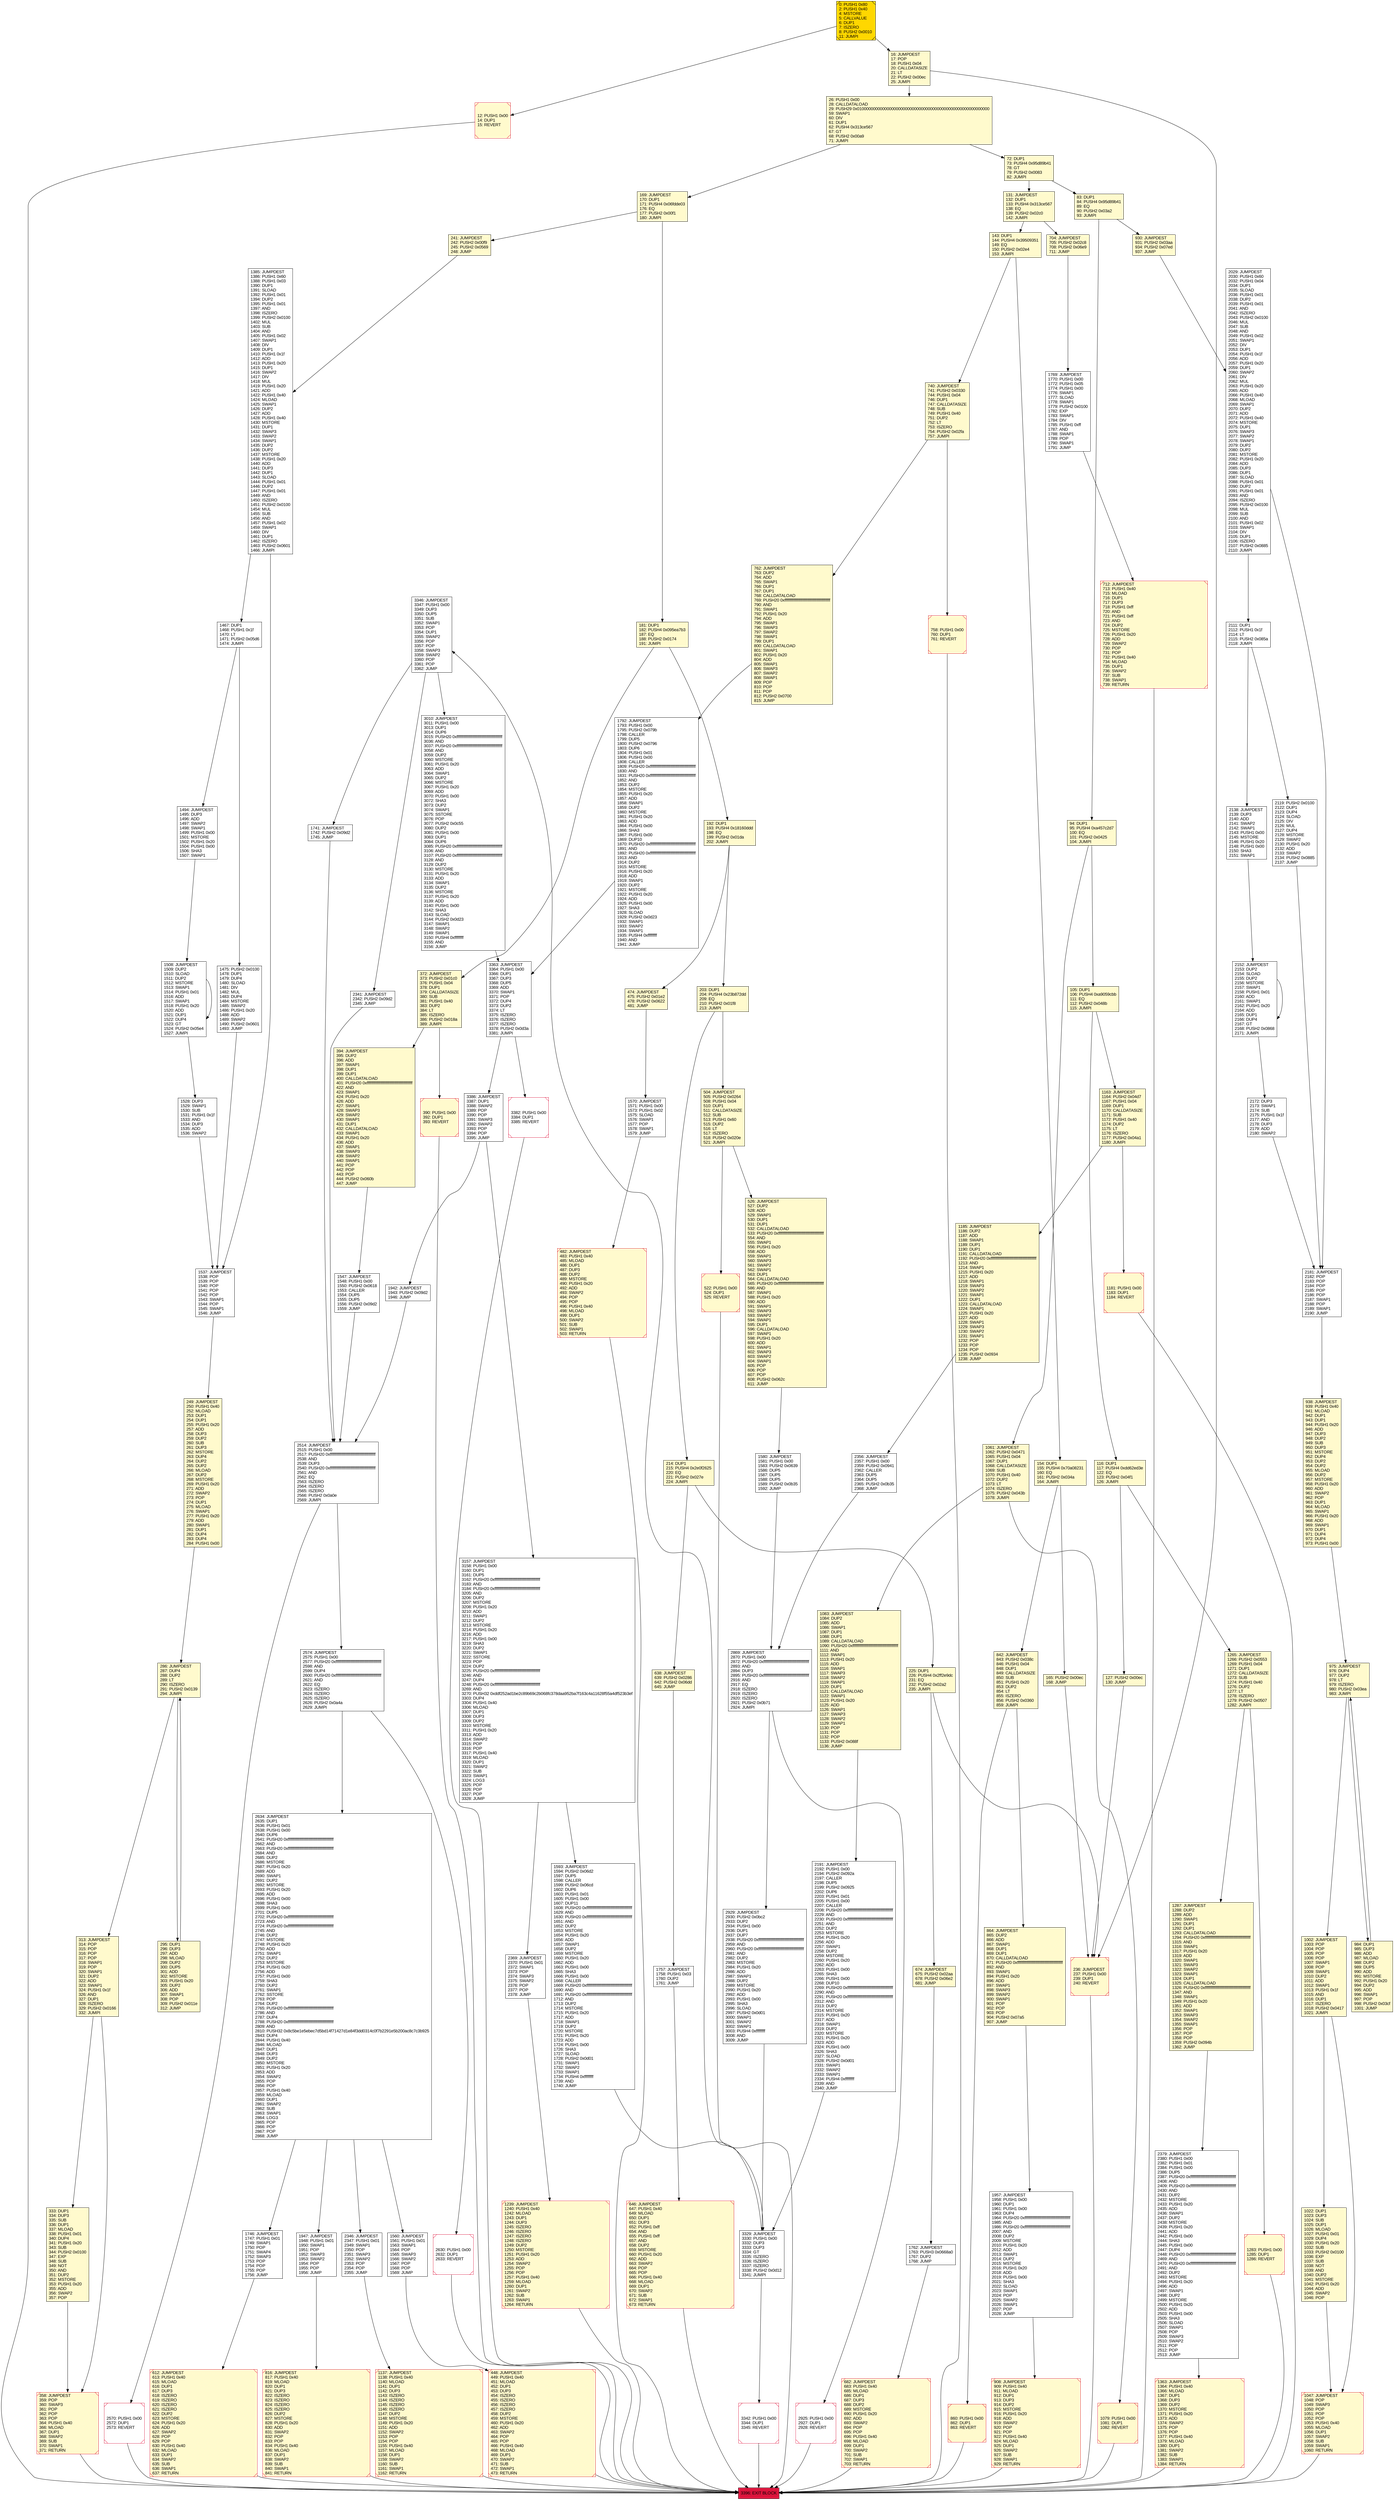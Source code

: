 digraph G {
bgcolor=transparent rankdir=UD;
node [shape=box style=filled color=black fillcolor=white fontname=arial fontcolor=black];
842 [label="842: JUMPDEST\l843: PUSH2 0x038c\l846: PUSH1 0x04\l848: DUP1\l849: CALLDATASIZE\l850: SUB\l851: PUSH1 0x20\l853: DUP2\l854: LT\l855: ISZERO\l856: PUSH2 0x0360\l859: JUMPI\l" fillcolor=lemonchiffon ];
1185 [label="1185: JUMPDEST\l1186: DUP2\l1187: ADD\l1188: SWAP1\l1189: DUP1\l1190: DUP1\l1191: CALLDATALOAD\l1192: PUSH20 0xffffffffffffffffffffffffffffffffffffffff\l1213: AND\l1214: SWAP1\l1215: PUSH1 0x20\l1217: ADD\l1218: SWAP1\l1219: SWAP3\l1220: SWAP2\l1221: SWAP1\l1222: DUP1\l1223: CALLDATALOAD\l1224: SWAP1\l1225: PUSH1 0x20\l1227: ADD\l1228: SWAP1\l1229: SWAP3\l1230: SWAP2\l1231: SWAP1\l1232: POP\l1233: POP\l1234: POP\l1235: PUSH2 0x0934\l1238: JUMP\l" fillcolor=lemonchiffon ];
474 [label="474: JUMPDEST\l475: PUSH2 0x01e2\l478: PUSH2 0x0622\l481: JUMP\l" fillcolor=lemonchiffon ];
526 [label="526: JUMPDEST\l527: DUP2\l528: ADD\l529: SWAP1\l530: DUP1\l531: DUP1\l532: CALLDATALOAD\l533: PUSH20 0xffffffffffffffffffffffffffffffffffffffff\l554: AND\l555: SWAP1\l556: PUSH1 0x20\l558: ADD\l559: SWAP1\l560: SWAP3\l561: SWAP2\l562: SWAP1\l563: DUP1\l564: CALLDATALOAD\l565: PUSH20 0xffffffffffffffffffffffffffffffffffffffff\l586: AND\l587: SWAP1\l588: PUSH1 0x20\l590: ADD\l591: SWAP1\l592: SWAP3\l593: SWAP2\l594: SWAP1\l595: DUP1\l596: CALLDATALOAD\l597: SWAP1\l598: PUSH1 0x20\l600: ADD\l601: SWAP1\l602: SWAP3\l603: SWAP2\l604: SWAP1\l605: POP\l606: POP\l607: POP\l608: PUSH2 0x062c\l611: JUMP\l" fillcolor=lemonchiffon ];
127 [label="127: PUSH2 0x00ec\l130: JUMP\l" fillcolor=lemonchiffon ];
975 [label="975: JUMPDEST\l976: DUP4\l977: DUP2\l978: LT\l979: ISZERO\l980: PUSH2 0x03ea\l983: JUMPI\l" fillcolor=lemonchiffon ];
816 [label="816: JUMPDEST\l817: PUSH1 0x40\l819: MLOAD\l820: DUP1\l821: DUP3\l822: ISZERO\l823: ISZERO\l824: ISZERO\l825: ISZERO\l826: DUP2\l827: MSTORE\l828: PUSH1 0x20\l830: ADD\l831: SWAP2\l832: POP\l833: POP\l834: PUSH1 0x40\l836: MLOAD\l837: DUP1\l838: SWAP2\l839: SUB\l840: SWAP1\l841: RETURN\l" fillcolor=lemonchiffon shape=Msquare color=crimson ];
295 [label="295: DUP1\l296: DUP3\l297: ADD\l298: MLOAD\l299: DUP2\l300: DUP5\l301: ADD\l302: MSTORE\l303: PUSH1 0x20\l305: DUP2\l306: ADD\l307: SWAP1\l308: POP\l309: PUSH2 0x011e\l312: JUMP\l" fillcolor=lemonchiffon ];
0 [label="0: PUSH1 0x80\l2: PUSH1 0x40\l4: MSTORE\l5: CALLVALUE\l6: DUP1\l7: ISZERO\l8: PUSH2 0x0010\l11: JUMPI\l" fillcolor=lemonchiffon shape=Msquare fillcolor=gold ];
682 [label="682: JUMPDEST\l683: PUSH1 0x40\l685: MLOAD\l686: DUP1\l687: DUP3\l688: DUP2\l689: MSTORE\l690: PUSH1 0x20\l692: ADD\l693: SWAP2\l694: POP\l695: POP\l696: PUSH1 0x40\l698: MLOAD\l699: DUP1\l700: SWAP2\l701: SUB\l702: SWAP1\l703: RETURN\l" fillcolor=lemonchiffon shape=Msquare color=crimson ];
1769 [label="1769: JUMPDEST\l1770: PUSH1 0x00\l1772: PUSH1 0x05\l1774: PUSH1 0x00\l1776: SWAP1\l1777: SLOAD\l1778: SWAP1\l1779: PUSH2 0x0100\l1782: EXP\l1783: SWAP1\l1784: DIV\l1785: PUSH1 0xff\l1787: AND\l1788: SWAP1\l1789: POP\l1790: SWAP1\l1791: JUMP\l" ];
938 [label="938: JUMPDEST\l939: PUSH1 0x40\l941: MLOAD\l942: DUP1\l943: DUP1\l944: PUSH1 0x20\l946: ADD\l947: DUP3\l948: DUP2\l949: SUB\l950: DUP3\l951: MSTORE\l952: DUP4\l953: DUP2\l954: DUP2\l955: MLOAD\l956: DUP2\l957: MSTORE\l958: PUSH1 0x20\l960: ADD\l961: SWAP2\l962: POP\l963: DUP1\l964: MLOAD\l965: SWAP1\l966: PUSH1 0x20\l968: ADD\l969: SWAP1\l970: DUP1\l971: DUP4\l972: DUP4\l973: PUSH1 0x00\l" fillcolor=lemonchiffon ];
1467 [label="1467: DUP1\l1468: PUSH1 0x1f\l1470: LT\l1471: PUSH2 0x05d6\l1474: JUMPI\l" ];
390 [label="390: PUSH1 0x00\l392: DUP1\l393: REVERT\l" fillcolor=lemonchiffon shape=Msquare color=crimson ];
1580 [label="1580: JUMPDEST\l1581: PUSH1 0x00\l1583: PUSH2 0x0639\l1586: DUP5\l1587: DUP5\l1588: DUP5\l1589: PUSH2 0x0b35\l1592: JUMP\l" ];
181 [label="181: DUP1\l182: PUSH4 0x095ea7b3\l187: EQ\l188: PUSH2 0x0174\l191: JUMPI\l" fillcolor=lemonchiffon ];
1508 [label="1508: JUMPDEST\l1509: DUP2\l1510: SLOAD\l1511: DUP2\l1512: MSTORE\l1513: SWAP1\l1514: PUSH1 0x01\l1516: ADD\l1517: SWAP1\l1518: PUSH1 0x20\l1520: ADD\l1521: DUP1\l1522: DUP4\l1523: GT\l1524: PUSH2 0x05e4\l1527: JUMPI\l" ];
1947 [label="1947: JUMPDEST\l1948: PUSH1 0x01\l1950: SWAP1\l1951: POP\l1952: SWAP3\l1953: SWAP2\l1954: POP\l1955: POP\l1956: JUMP\l" ];
1957 [label="1957: JUMPDEST\l1958: PUSH1 0x00\l1960: DUP1\l1961: PUSH1 0x00\l1963: DUP4\l1964: PUSH20 0xffffffffffffffffffffffffffffffffffffffff\l1985: AND\l1986: PUSH20 0xffffffffffffffffffffffffffffffffffffffff\l2007: AND\l2008: DUP2\l2009: MSTORE\l2010: PUSH1 0x20\l2012: ADD\l2013: SWAP1\l2014: DUP2\l2015: MSTORE\l2016: PUSH1 0x20\l2018: ADD\l2019: PUSH1 0x00\l2021: SHA3\l2022: SLOAD\l2023: SWAP1\l2024: POP\l2025: SWAP2\l2026: SWAP1\l2027: POP\l2028: JUMP\l" ];
646 [label="646: JUMPDEST\l647: PUSH1 0x40\l649: MLOAD\l650: DUP1\l651: DUP3\l652: PUSH1 0xff\l654: AND\l655: PUSH1 0xff\l657: AND\l658: DUP2\l659: MSTORE\l660: PUSH1 0x20\l662: ADD\l663: SWAP2\l664: POP\l665: POP\l666: PUSH1 0x40\l668: MLOAD\l669: DUP1\l670: SWAP2\l671: SUB\l672: SWAP1\l673: RETURN\l" fillcolor=lemonchiffon shape=Msquare color=crimson ];
2634 [label="2634: JUMPDEST\l2635: DUP1\l2636: PUSH1 0x01\l2638: PUSH1 0x00\l2640: DUP6\l2641: PUSH20 0xffffffffffffffffffffffffffffffffffffffff\l2662: AND\l2663: PUSH20 0xffffffffffffffffffffffffffffffffffffffff\l2684: AND\l2685: DUP2\l2686: MSTORE\l2687: PUSH1 0x20\l2689: ADD\l2690: SWAP1\l2691: DUP2\l2692: MSTORE\l2693: PUSH1 0x20\l2695: ADD\l2696: PUSH1 0x00\l2698: SHA3\l2699: PUSH1 0x00\l2701: DUP5\l2702: PUSH20 0xffffffffffffffffffffffffffffffffffffffff\l2723: AND\l2724: PUSH20 0xffffffffffffffffffffffffffffffffffffffff\l2745: AND\l2746: DUP2\l2747: MSTORE\l2748: PUSH1 0x20\l2750: ADD\l2751: SWAP1\l2752: DUP2\l2753: MSTORE\l2754: PUSH1 0x20\l2756: ADD\l2757: PUSH1 0x00\l2759: SHA3\l2760: DUP2\l2761: SWAP1\l2762: SSTORE\l2763: POP\l2764: DUP2\l2765: PUSH20 0xffffffffffffffffffffffffffffffffffffffff\l2786: AND\l2787: DUP4\l2788: PUSH20 0xffffffffffffffffffffffffffffffffffffffff\l2809: AND\l2810: PUSH32 0x8c5be1e5ebec7d5bd14f71427d1e84f3dd0314c0f7b2291e5b200ac8c7c3b925\l2843: DUP4\l2844: PUSH1 0x40\l2846: MLOAD\l2847: DUP1\l2848: DUP3\l2849: DUP2\l2850: MSTORE\l2851: PUSH1 0x20\l2853: ADD\l2854: SWAP2\l2855: POP\l2856: POP\l2857: PUSH1 0x40\l2859: MLOAD\l2860: DUP1\l2861: SWAP2\l2862: SUB\l2863: SWAP1\l2864: LOG3\l2865: POP\l2866: POP\l2867: POP\l2868: JUMP\l" ];
1537 [label="1537: JUMPDEST\l1538: POP\l1539: POP\l1540: POP\l1541: POP\l1542: POP\l1543: SWAP1\l1544: POP\l1545: SWAP1\l1546: JUMP\l" ];
2191 [label="2191: JUMPDEST\l2192: PUSH1 0x00\l2194: PUSH2 0x092a\l2197: CALLER\l2198: DUP5\l2199: PUSH2 0x0925\l2202: DUP6\l2203: PUSH1 0x01\l2205: PUSH1 0x00\l2207: CALLER\l2208: PUSH20 0xffffffffffffffffffffffffffffffffffffffff\l2229: AND\l2230: PUSH20 0xffffffffffffffffffffffffffffffffffffffff\l2251: AND\l2252: DUP2\l2253: MSTORE\l2254: PUSH1 0x20\l2256: ADD\l2257: SWAP1\l2258: DUP2\l2259: MSTORE\l2260: PUSH1 0x20\l2262: ADD\l2263: PUSH1 0x00\l2265: SHA3\l2266: PUSH1 0x00\l2268: DUP10\l2269: PUSH20 0xffffffffffffffffffffffffffffffffffffffff\l2290: AND\l2291: PUSH20 0xffffffffffffffffffffffffffffffffffffffff\l2312: AND\l2313: DUP2\l2314: MSTORE\l2315: PUSH1 0x20\l2317: ADD\l2318: SWAP1\l2319: DUP2\l2320: MSTORE\l2321: PUSH1 0x20\l2323: ADD\l2324: PUSH1 0x00\l2326: SHA3\l2327: SLOAD\l2328: PUSH2 0x0d01\l2331: SWAP1\l2332: SWAP2\l2333: SWAP1\l2334: PUSH4 0xffffffff\l2339: AND\l2340: JUMP\l" ];
1181 [label="1181: PUSH1 0x00\l1183: DUP1\l1184: REVERT\l" fillcolor=lemonchiffon shape=Msquare color=crimson ];
638 [label="638: JUMPDEST\l639: PUSH2 0x0286\l642: PUSH2 0x06dd\l645: JUMP\l" fillcolor=lemonchiffon ];
908 [label="908: JUMPDEST\l909: PUSH1 0x40\l911: MLOAD\l912: DUP1\l913: DUP3\l914: DUP2\l915: MSTORE\l916: PUSH1 0x20\l918: ADD\l919: SWAP2\l920: POP\l921: POP\l922: PUSH1 0x40\l924: MLOAD\l925: DUP1\l926: SWAP2\l927: SUB\l928: SWAP1\l929: RETURN\l" fillcolor=lemonchiffon shape=Msquare color=crimson ];
2138 [label="2138: JUMPDEST\l2139: DUP3\l2140: ADD\l2141: SWAP2\l2142: SWAP1\l2143: PUSH1 0x00\l2145: MSTORE\l2146: PUSH1 0x20\l2148: PUSH1 0x00\l2150: SHA3\l2151: SWAP1\l" ];
72 [label="72: DUP1\l73: PUSH4 0x95d89b41\l78: GT\l79: PUSH2 0x0083\l82: JUMPI\l" fillcolor=lemonchiffon ];
3346 [label="3346: JUMPDEST\l3347: PUSH1 0x00\l3349: DUP3\l3350: DUP5\l3351: SUB\l3352: SWAP1\l3353: POP\l3354: DUP1\l3355: SWAP2\l3356: POP\l3357: POP\l3358: SWAP3\l3359: SWAP2\l3360: POP\l3361: POP\l3362: JUMP\l" ];
3396 [label="3396: EXIT BLOCK\l" fillcolor=crimson ];
2119 [label="2119: PUSH2 0x0100\l2122: DUP1\l2123: DUP4\l2124: SLOAD\l2125: DIV\l2126: MUL\l2127: DUP4\l2128: MSTORE\l2129: SWAP2\l2130: PUSH1 0x20\l2132: ADD\l2133: SWAP2\l2134: PUSH2 0x0885\l2137: JUMP\l" ];
2172 [label="2172: DUP3\l2173: SWAP1\l2174: SUB\l2175: PUSH1 0x1f\l2177: AND\l2178: DUP3\l2179: ADD\l2180: SWAP2\l" ];
203 [label="203: DUP1\l204: PUSH4 0x23b872dd\l209: EQ\l210: PUSH2 0x01f8\l213: JUMPI\l" fillcolor=lemonchiffon ];
333 [label="333: DUP1\l334: DUP3\l335: SUB\l336: DUP1\l337: MLOAD\l338: PUSH1 0x01\l340: DUP4\l341: PUSH1 0x20\l343: SUB\l344: PUSH2 0x0100\l347: EXP\l348: SUB\l349: NOT\l350: AND\l351: DUP2\l352: MSTORE\l353: PUSH1 0x20\l355: ADD\l356: SWAP2\l357: POP\l" fillcolor=lemonchiffon ];
116 [label="116: DUP1\l117: PUSH4 0xdd62ed3e\l122: EQ\l123: PUSH2 0x04f1\l126: JUMPI\l" fillcolor=lemonchiffon ];
372 [label="372: JUMPDEST\l373: PUSH2 0x01c0\l376: PUSH1 0x04\l378: DUP1\l379: CALLDATASIZE\l380: SUB\l381: PUSH1 0x40\l383: DUP2\l384: LT\l385: ISZERO\l386: PUSH2 0x018a\l389: JUMPI\l" fillcolor=lemonchiffon ];
249 [label="249: JUMPDEST\l250: PUSH1 0x40\l252: MLOAD\l253: DUP1\l254: DUP1\l255: PUSH1 0x20\l257: ADD\l258: DUP3\l259: DUP2\l260: SUB\l261: DUP3\l262: MSTORE\l263: DUP4\l264: DUP2\l265: DUP2\l266: MLOAD\l267: DUP2\l268: MSTORE\l269: PUSH1 0x20\l271: ADD\l272: SWAP2\l273: POP\l274: DUP1\l275: MLOAD\l276: SWAP1\l277: PUSH1 0x20\l279: ADD\l280: SWAP1\l281: DUP1\l282: DUP4\l283: DUP4\l284: PUSH1 0x00\l" fillcolor=lemonchiffon ];
1137 [label="1137: JUMPDEST\l1138: PUSH1 0x40\l1140: MLOAD\l1141: DUP1\l1142: DUP3\l1143: ISZERO\l1144: ISZERO\l1145: ISZERO\l1146: ISZERO\l1147: DUP2\l1148: MSTORE\l1149: PUSH1 0x20\l1151: ADD\l1152: SWAP2\l1153: POP\l1154: POP\l1155: PUSH1 0x40\l1157: MLOAD\l1158: DUP1\l1159: SWAP2\l1160: SUB\l1161: SWAP1\l1162: RETURN\l" fillcolor=lemonchiffon shape=Msquare color=crimson ];
2869 [label="2869: JUMPDEST\l2870: PUSH1 0x00\l2872: PUSH20 0xffffffffffffffffffffffffffffffffffffffff\l2893: AND\l2894: DUP3\l2895: PUSH20 0xffffffffffffffffffffffffffffffffffffffff\l2916: AND\l2917: EQ\l2918: ISZERO\l2919: ISZERO\l2920: ISZERO\l2921: PUSH2 0x0b71\l2924: JUMPI\l" ];
1792 [label="1792: JUMPDEST\l1793: PUSH1 0x00\l1795: PUSH2 0x079b\l1798: CALLER\l1799: DUP5\l1800: PUSH2 0x0796\l1803: DUP6\l1804: PUSH1 0x01\l1806: PUSH1 0x00\l1808: CALLER\l1809: PUSH20 0xffffffffffffffffffffffffffffffffffffffff\l1830: AND\l1831: PUSH20 0xffffffffffffffffffffffffffffffffffffffff\l1852: AND\l1853: DUP2\l1854: MSTORE\l1855: PUSH1 0x20\l1857: ADD\l1858: SWAP1\l1859: DUP2\l1860: MSTORE\l1861: PUSH1 0x20\l1863: ADD\l1864: PUSH1 0x00\l1866: SHA3\l1867: PUSH1 0x00\l1869: DUP10\l1870: PUSH20 0xffffffffffffffffffffffffffffffffffffffff\l1891: AND\l1892: PUSH20 0xffffffffffffffffffffffffffffffffffffffff\l1913: AND\l1914: DUP2\l1915: MSTORE\l1916: PUSH1 0x20\l1918: ADD\l1919: SWAP1\l1920: DUP2\l1921: MSTORE\l1922: PUSH1 0x20\l1924: ADD\l1925: PUSH1 0x00\l1927: SHA3\l1928: SLOAD\l1929: PUSH2 0x0d23\l1932: SWAP1\l1933: SWAP2\l1934: SWAP1\l1935: PUSH4 0xffffffff\l1940: AND\l1941: JUMP\l" ];
482 [label="482: JUMPDEST\l483: PUSH1 0x40\l485: MLOAD\l486: DUP1\l487: DUP3\l488: DUP2\l489: MSTORE\l490: PUSH1 0x20\l492: ADD\l493: SWAP2\l494: POP\l495: POP\l496: PUSH1 0x40\l498: MLOAD\l499: DUP1\l500: SWAP2\l501: SUB\l502: SWAP1\l503: RETURN\l" fillcolor=lemonchiffon shape=Msquare color=crimson ];
2341 [label="2341: JUMPDEST\l2342: PUSH2 0x09d2\l2345: JUMP\l" ];
758 [label="758: PUSH1 0x00\l760: DUP1\l761: REVERT\l" fillcolor=lemonchiffon shape=Msquare color=crimson ];
3386 [label="3386: JUMPDEST\l3387: DUP1\l3388: SWAP2\l3389: POP\l3390: POP\l3391: SWAP3\l3392: SWAP2\l3393: POP\l3394: POP\l3395: JUMP\l" ];
612 [label="612: JUMPDEST\l613: PUSH1 0x40\l615: MLOAD\l616: DUP1\l617: DUP3\l618: ISZERO\l619: ISZERO\l620: ISZERO\l621: ISZERO\l622: DUP2\l623: MSTORE\l624: PUSH1 0x20\l626: ADD\l627: SWAP2\l628: POP\l629: POP\l630: PUSH1 0x40\l632: MLOAD\l633: DUP1\l634: SWAP2\l635: SUB\l636: SWAP1\l637: RETURN\l" fillcolor=lemonchiffon shape=Msquare color=crimson ];
864 [label="864: JUMPDEST\l865: DUP2\l866: ADD\l867: SWAP1\l868: DUP1\l869: DUP1\l870: CALLDATALOAD\l871: PUSH20 0xffffffffffffffffffffffffffffffffffffffff\l892: AND\l893: SWAP1\l894: PUSH1 0x20\l896: ADD\l897: SWAP1\l898: SWAP3\l899: SWAP2\l900: SWAP1\l901: POP\l902: POP\l903: POP\l904: PUSH2 0x07a5\l907: JUMP\l" fillcolor=lemonchiffon ];
704 [label="704: JUMPDEST\l705: PUSH2 0x02c8\l708: PUSH2 0x06e9\l711: JUMP\l" fillcolor=lemonchiffon ];
2929 [label="2929: JUMPDEST\l2930: PUSH2 0x0bc2\l2933: DUP2\l2934: PUSH1 0x00\l2936: DUP1\l2937: DUP7\l2938: PUSH20 0xffffffffffffffffffffffffffffffffffffffff\l2959: AND\l2960: PUSH20 0xffffffffffffffffffffffffffffffffffffffff\l2981: AND\l2982: DUP2\l2983: MSTORE\l2984: PUSH1 0x20\l2986: ADD\l2987: SWAP1\l2988: DUP2\l2989: MSTORE\l2990: PUSH1 0x20\l2992: ADD\l2993: PUSH1 0x00\l2995: SHA3\l2996: SLOAD\l2997: PUSH2 0x0d01\l3000: SWAP1\l3001: SWAP2\l3002: SWAP1\l3003: PUSH4 0xffffffff\l3008: AND\l3009: JUMP\l" ];
26 [label="26: PUSH1 0x00\l28: CALLDATALOAD\l29: PUSH29 0x0100000000000000000000000000000000000000000000000000000000\l59: SWAP1\l60: DIV\l61: DUP1\l62: PUSH4 0x313ce567\l67: GT\l68: PUSH2 0x00a9\l71: JUMPI\l" fillcolor=lemonchiffon ];
504 [label="504: JUMPDEST\l505: PUSH2 0x0264\l508: PUSH1 0x04\l510: DUP1\l511: CALLDATASIZE\l512: SUB\l513: PUSH1 0x60\l515: DUP2\l516: LT\l517: ISZERO\l518: PUSH2 0x020e\l521: JUMPI\l" fillcolor=lemonchiffon ];
192 [label="192: DUP1\l193: PUSH4 0x18160ddd\l198: EQ\l199: PUSH2 0x01da\l202: JUMPI\l" fillcolor=lemonchiffon ];
1265 [label="1265: JUMPDEST\l1266: PUSH2 0x0553\l1269: PUSH1 0x04\l1271: DUP1\l1272: CALLDATASIZE\l1273: SUB\l1274: PUSH1 0x40\l1276: DUP2\l1277: LT\l1278: ISZERO\l1279: PUSH2 0x0507\l1282: JUMPI\l" fillcolor=lemonchiffon ];
313 [label="313: JUMPDEST\l314: POP\l315: POP\l316: POP\l317: POP\l318: SWAP1\l319: POP\l320: SWAP1\l321: DUP2\l322: ADD\l323: SWAP1\l324: PUSH1 0x1f\l326: AND\l327: DUP1\l328: ISZERO\l329: PUSH2 0x0166\l332: JUMPI\l" fillcolor=lemonchiffon ];
2029 [label="2029: JUMPDEST\l2030: PUSH1 0x60\l2032: PUSH1 0x04\l2034: DUP1\l2035: SLOAD\l2036: PUSH1 0x01\l2038: DUP2\l2039: PUSH1 0x01\l2041: AND\l2042: ISZERO\l2043: PUSH2 0x0100\l2046: MUL\l2047: SUB\l2048: AND\l2049: PUSH1 0x02\l2051: SWAP1\l2052: DIV\l2053: DUP1\l2054: PUSH1 0x1f\l2056: ADD\l2057: PUSH1 0x20\l2059: DUP1\l2060: SWAP2\l2061: DIV\l2062: MUL\l2063: PUSH1 0x20\l2065: ADD\l2066: PUSH1 0x40\l2068: MLOAD\l2069: SWAP1\l2070: DUP2\l2071: ADD\l2072: PUSH1 0x40\l2074: MSTORE\l2075: DUP1\l2076: SWAP3\l2077: SWAP2\l2078: SWAP1\l2079: DUP2\l2080: DUP2\l2081: MSTORE\l2082: PUSH1 0x20\l2084: ADD\l2085: DUP3\l2086: DUP1\l2087: SLOAD\l2088: PUSH1 0x01\l2090: DUP2\l2091: PUSH1 0x01\l2093: AND\l2094: ISZERO\l2095: PUSH2 0x0100\l2098: MUL\l2099: SUB\l2100: AND\l2101: PUSH1 0x02\l2103: SWAP1\l2104: DIV\l2105: DUP1\l2106: ISZERO\l2107: PUSH2 0x0885\l2110: JUMPI\l" ];
225 [label="225: DUP1\l226: PUSH4 0x2ff2e9dc\l231: EQ\l232: PUSH2 0x02a2\l235: JUMPI\l" fillcolor=lemonchiffon ];
3010 [label="3010: JUMPDEST\l3011: PUSH1 0x00\l3013: DUP1\l3014: DUP6\l3015: PUSH20 0xffffffffffffffffffffffffffffffffffffffff\l3036: AND\l3037: PUSH20 0xffffffffffffffffffffffffffffffffffffffff\l3058: AND\l3059: DUP2\l3060: MSTORE\l3061: PUSH1 0x20\l3063: ADD\l3064: SWAP1\l3065: DUP2\l3066: MSTORE\l3067: PUSH1 0x20\l3069: ADD\l3070: PUSH1 0x00\l3072: SHA3\l3073: DUP2\l3074: SWAP1\l3075: SSTORE\l3076: POP\l3077: PUSH2 0x0c55\l3080: DUP2\l3081: PUSH1 0x00\l3083: DUP1\l3084: DUP6\l3085: PUSH20 0xffffffffffffffffffffffffffffffffffffffff\l3106: AND\l3107: PUSH20 0xffffffffffffffffffffffffffffffffffffffff\l3128: AND\l3129: DUP2\l3130: MSTORE\l3131: PUSH1 0x20\l3133: ADD\l3134: SWAP1\l3135: DUP2\l3136: MSTORE\l3137: PUSH1 0x20\l3139: ADD\l3140: PUSH1 0x00\l3142: SHA3\l3143: SLOAD\l3144: PUSH2 0x0d23\l3147: SWAP1\l3148: SWAP2\l3149: SWAP1\l3150: PUSH4 0xffffffff\l3155: AND\l3156: JUMP\l" ];
1762 [label="1762: JUMPDEST\l1763: PUSH3 0x0668a0\l1767: DUP2\l1768: JUMP\l" ];
214 [label="214: DUP1\l215: PUSH4 0x2e0f2625\l220: EQ\l221: PUSH2 0x027e\l224: JUMPI\l" fillcolor=lemonchiffon ];
169 [label="169: JUMPDEST\l170: DUP1\l171: PUSH4 0x06fdde03\l176: EQ\l177: PUSH2 0x00f1\l180: JUMPI\l" fillcolor=lemonchiffon ];
83 [label="83: DUP1\l84: PUSH4 0x95d89b41\l89: EQ\l90: PUSH2 0x03a2\l93: JUMPI\l" fillcolor=lemonchiffon ];
740 [label="740: JUMPDEST\l741: PUSH2 0x0330\l744: PUSH1 0x04\l746: DUP1\l747: CALLDATASIZE\l748: SUB\l749: PUSH1 0x40\l751: DUP2\l752: LT\l753: ISZERO\l754: PUSH2 0x02fa\l757: JUMPI\l" fillcolor=lemonchiffon ];
131 [label="131: JUMPDEST\l132: DUP1\l133: PUSH4 0x313ce567\l138: EQ\l139: PUSH2 0x02c0\l142: JUMPI\l" fillcolor=lemonchiffon ];
1061 [label="1061: JUMPDEST\l1062: PUSH2 0x0471\l1065: PUSH1 0x04\l1067: DUP1\l1068: CALLDATASIZE\l1069: SUB\l1070: PUSH1 0x40\l1072: DUP2\l1073: LT\l1074: ISZERO\l1075: PUSH2 0x043b\l1078: JUMPI\l" fillcolor=lemonchiffon ];
712 [label="712: JUMPDEST\l713: PUSH1 0x40\l715: MLOAD\l716: DUP1\l717: DUP3\l718: PUSH1 0xff\l720: AND\l721: PUSH1 0xff\l723: AND\l724: DUP2\l725: MSTORE\l726: PUSH1 0x20\l728: ADD\l729: SWAP2\l730: POP\l731: POP\l732: PUSH1 0x40\l734: MLOAD\l735: DUP1\l736: SWAP2\l737: SUB\l738: SWAP1\l739: RETURN\l" fillcolor=lemonchiffon shape=Msquare color=crimson ];
1163 [label="1163: JUMPDEST\l1164: PUSH2 0x04d7\l1167: PUSH1 0x04\l1169: DUP1\l1170: CALLDATASIZE\l1171: SUB\l1172: PUSH1 0x40\l1174: DUP2\l1175: LT\l1176: ISZERO\l1177: PUSH2 0x04a1\l1180: JUMPI\l" fillcolor=lemonchiffon ];
984 [label="984: DUP1\l985: DUP3\l986: ADD\l987: MLOAD\l988: DUP2\l989: DUP5\l990: ADD\l991: MSTORE\l992: PUSH1 0x20\l994: DUP2\l995: ADD\l996: SWAP1\l997: POP\l998: PUSH2 0x03cf\l1001: JUMP\l" fillcolor=lemonchiffon ];
2346 [label="2346: JUMPDEST\l2347: PUSH1 0x01\l2349: SWAP1\l2350: POP\l2351: SWAP3\l2352: SWAP2\l2353: POP\l2354: POP\l2355: JUMP\l" ];
1047 [label="1047: JUMPDEST\l1048: POP\l1049: SWAP3\l1050: POP\l1051: POP\l1052: POP\l1053: PUSH1 0x40\l1055: MLOAD\l1056: DUP1\l1057: SWAP2\l1058: SUB\l1059: SWAP1\l1060: RETURN\l" fillcolor=lemonchiffon shape=Msquare color=crimson ];
1287 [label="1287: JUMPDEST\l1288: DUP2\l1289: ADD\l1290: SWAP1\l1291: DUP1\l1292: DUP1\l1293: CALLDATALOAD\l1294: PUSH20 0xffffffffffffffffffffffffffffffffffffffff\l1315: AND\l1316: SWAP1\l1317: PUSH1 0x20\l1319: ADD\l1320: SWAP1\l1321: SWAP3\l1322: SWAP2\l1323: SWAP1\l1324: DUP1\l1325: CALLDATALOAD\l1326: PUSH20 0xffffffffffffffffffffffffffffffffffffffff\l1347: AND\l1348: SWAP1\l1349: PUSH1 0x20\l1351: ADD\l1352: SWAP1\l1353: SWAP3\l1354: SWAP2\l1355: SWAP1\l1356: POP\l1357: POP\l1358: POP\l1359: PUSH2 0x094b\l1362: JUMP\l" fillcolor=lemonchiffon ];
3157 [label="3157: JUMPDEST\l3158: PUSH1 0x00\l3160: DUP1\l3161: DUP5\l3162: PUSH20 0xffffffffffffffffffffffffffffffffffffffff\l3183: AND\l3184: PUSH20 0xffffffffffffffffffffffffffffffffffffffff\l3205: AND\l3206: DUP2\l3207: MSTORE\l3208: PUSH1 0x20\l3210: ADD\l3211: SWAP1\l3212: DUP2\l3213: MSTORE\l3214: PUSH1 0x20\l3216: ADD\l3217: PUSH1 0x00\l3219: SHA3\l3220: DUP2\l3221: SWAP1\l3222: SSTORE\l3223: POP\l3224: DUP2\l3225: PUSH20 0xffffffffffffffffffffffffffffffffffffffff\l3246: AND\l3247: DUP4\l3248: PUSH20 0xffffffffffffffffffffffffffffffffffffffff\l3269: AND\l3270: PUSH32 0xddf252ad1be2c89b69c2b068fc378daa952ba7f163c4a11628f55a4df523b3ef\l3303: DUP4\l3304: PUSH1 0x40\l3306: MLOAD\l3307: DUP1\l3308: DUP3\l3309: DUP2\l3310: MSTORE\l3311: PUSH1 0x20\l3313: ADD\l3314: SWAP2\l3315: POP\l3316: POP\l3317: PUSH1 0x40\l3319: MLOAD\l3320: DUP1\l3321: SWAP2\l3322: SUB\l3323: SWAP1\l3324: LOG3\l3325: POP\l3326: POP\l3327: POP\l3328: JUMP\l" ];
1079 [label="1079: PUSH1 0x00\l1081: DUP1\l1082: REVERT\l" fillcolor=lemonchiffon shape=Msquare color=crimson ];
2356 [label="2356: JUMPDEST\l2357: PUSH1 0x00\l2359: PUSH2 0x0941\l2362: CALLER\l2363: DUP5\l2364: DUP5\l2365: PUSH2 0x0b35\l2368: JUMP\l" ];
3382 [label="3382: PUSH1 0x00\l3384: DUP1\l3385: REVERT\l" shape=Msquare color=crimson ];
1547 [label="1547: JUMPDEST\l1548: PUSH1 0x00\l1550: PUSH2 0x0618\l1553: CALLER\l1554: DUP5\l1555: DUP5\l1556: PUSH2 0x09d2\l1559: JUMP\l" ];
1083 [label="1083: JUMPDEST\l1084: DUP2\l1085: ADD\l1086: SWAP1\l1087: DUP1\l1088: DUP1\l1089: CALLDATALOAD\l1090: PUSH20 0xffffffffffffffffffffffffffffffffffffffff\l1111: AND\l1112: SWAP1\l1113: PUSH1 0x20\l1115: ADD\l1116: SWAP1\l1117: SWAP3\l1118: SWAP2\l1119: SWAP1\l1120: DUP1\l1121: CALLDATALOAD\l1122: SWAP1\l1123: PUSH1 0x20\l1125: ADD\l1126: SWAP1\l1127: SWAP3\l1128: SWAP2\l1129: SWAP1\l1130: POP\l1131: POP\l1132: POP\l1133: PUSH2 0x088f\l1136: JUMP\l" fillcolor=lemonchiffon ];
1283 [label="1283: PUSH1 0x00\l1285: DUP1\l1286: REVERT\l" fillcolor=lemonchiffon shape=Msquare color=crimson ];
94 [label="94: DUP1\l95: PUSH4 0xa457c2d7\l100: EQ\l101: PUSH2 0x0425\l104: JUMPI\l" fillcolor=lemonchiffon ];
762 [label="762: JUMPDEST\l763: DUP2\l764: ADD\l765: SWAP1\l766: DUP1\l767: DUP1\l768: CALLDATALOAD\l769: PUSH20 0xffffffffffffffffffffffffffffffffffffffff\l790: AND\l791: SWAP1\l792: PUSH1 0x20\l794: ADD\l795: SWAP1\l796: SWAP3\l797: SWAP2\l798: SWAP1\l799: DUP1\l800: CALLDATALOAD\l801: SWAP1\l802: PUSH1 0x20\l804: ADD\l805: SWAP1\l806: SWAP3\l807: SWAP2\l808: SWAP1\l809: POP\l810: POP\l811: POP\l812: PUSH2 0x0700\l815: JUMP\l" fillcolor=lemonchiffon ];
154 [label="154: DUP1\l155: PUSH4 0x70a08231\l160: EQ\l161: PUSH2 0x034a\l164: JUMPI\l" fillcolor=lemonchiffon ];
105 [label="105: DUP1\l106: PUSH4 0xa9059cbb\l111: EQ\l112: PUSH2 0x048b\l115: JUMPI\l" fillcolor=lemonchiffon ];
1385 [label="1385: JUMPDEST\l1386: PUSH1 0x60\l1388: PUSH1 0x03\l1390: DUP1\l1391: SLOAD\l1392: PUSH1 0x01\l1394: DUP2\l1395: PUSH1 0x01\l1397: AND\l1398: ISZERO\l1399: PUSH2 0x0100\l1402: MUL\l1403: SUB\l1404: AND\l1405: PUSH1 0x02\l1407: SWAP1\l1408: DIV\l1409: DUP1\l1410: PUSH1 0x1f\l1412: ADD\l1413: PUSH1 0x20\l1415: DUP1\l1416: SWAP2\l1417: DIV\l1418: MUL\l1419: PUSH1 0x20\l1421: ADD\l1422: PUSH1 0x40\l1424: MLOAD\l1425: SWAP1\l1426: DUP2\l1427: ADD\l1428: PUSH1 0x40\l1430: MSTORE\l1431: DUP1\l1432: SWAP3\l1433: SWAP2\l1434: SWAP1\l1435: DUP2\l1436: DUP2\l1437: MSTORE\l1438: PUSH1 0x20\l1440: ADD\l1441: DUP3\l1442: DUP1\l1443: SLOAD\l1444: PUSH1 0x01\l1446: DUP2\l1447: PUSH1 0x01\l1449: AND\l1450: ISZERO\l1451: PUSH2 0x0100\l1454: MUL\l1455: SUB\l1456: AND\l1457: PUSH1 0x02\l1459: SWAP1\l1460: DIV\l1461: DUP1\l1462: ISZERO\l1463: PUSH2 0x0601\l1466: JUMPI\l" ];
522 [label="522: PUSH1 0x00\l524: DUP1\l525: REVERT\l" fillcolor=lemonchiffon shape=Msquare color=crimson ];
2570 [label="2570: PUSH1 0x00\l2572: DUP1\l2573: REVERT\l" shape=Msquare color=crimson ];
12 [label="12: PUSH1 0x00\l14: DUP1\l15: REVERT\l" fillcolor=lemonchiffon shape=Msquare color=crimson ];
2152 [label="2152: JUMPDEST\l2153: DUP2\l2154: SLOAD\l2155: DUP2\l2156: MSTORE\l2157: SWAP1\l2158: PUSH1 0x01\l2160: ADD\l2161: SWAP1\l2162: PUSH1 0x20\l2164: ADD\l2165: DUP1\l2166: DUP4\l2167: GT\l2168: PUSH2 0x0868\l2171: JUMPI\l" ];
3342 [label="3342: PUSH1 0x00\l3344: DUP1\l3345: REVERT\l" shape=Msquare color=crimson ];
2181 [label="2181: JUMPDEST\l2182: POP\l2183: POP\l2184: POP\l2185: POP\l2186: POP\l2187: SWAP1\l2188: POP\l2189: SWAP1\l2190: JUMP\l" ];
241 [label="241: JUMPDEST\l242: PUSH2 0x00f9\l245: PUSH2 0x0569\l248: JUMP\l" fillcolor=lemonchiffon ];
1560 [label="1560: JUMPDEST\l1561: PUSH1 0x01\l1563: SWAP1\l1564: POP\l1565: SWAP3\l1566: SWAP2\l1567: POP\l1568: POP\l1569: JUMP\l" ];
2514 [label="2514: JUMPDEST\l2515: PUSH1 0x00\l2517: PUSH20 0xffffffffffffffffffffffffffffffffffffffff\l2538: AND\l2539: DUP3\l2540: PUSH20 0xffffffffffffffffffffffffffffffffffffffff\l2561: AND\l2562: EQ\l2563: ISZERO\l2564: ISZERO\l2565: ISZERO\l2566: PUSH2 0x0a0e\l2569: JUMPI\l" ];
1741 [label="1741: JUMPDEST\l1742: PUSH2 0x09d2\l1745: JUMP\l" ];
1528 [label="1528: DUP3\l1529: SWAP1\l1530: SUB\l1531: PUSH1 0x1f\l1533: AND\l1534: DUP3\l1535: ADD\l1536: SWAP2\l" ];
16 [label="16: JUMPDEST\l17: POP\l18: PUSH1 0x04\l20: CALLDATASIZE\l21: LT\l22: PUSH2 0x00ec\l25: JUMPI\l" fillcolor=lemonchiffon ];
286 [label="286: JUMPDEST\l287: DUP4\l288: DUP2\l289: LT\l290: ISZERO\l291: PUSH2 0x0139\l294: JUMPI\l" fillcolor=lemonchiffon ];
2379 [label="2379: JUMPDEST\l2380: PUSH1 0x00\l2382: PUSH1 0x01\l2384: PUSH1 0x00\l2386: DUP5\l2387: PUSH20 0xffffffffffffffffffffffffffffffffffffffff\l2408: AND\l2409: PUSH20 0xffffffffffffffffffffffffffffffffffffffff\l2430: AND\l2431: DUP2\l2432: MSTORE\l2433: PUSH1 0x20\l2435: ADD\l2436: SWAP1\l2437: DUP2\l2438: MSTORE\l2439: PUSH1 0x20\l2441: ADD\l2442: PUSH1 0x00\l2444: SHA3\l2445: PUSH1 0x00\l2447: DUP4\l2448: PUSH20 0xffffffffffffffffffffffffffffffffffffffff\l2469: AND\l2470: PUSH20 0xffffffffffffffffffffffffffffffffffffffff\l2491: AND\l2492: DUP2\l2493: MSTORE\l2494: PUSH1 0x20\l2496: ADD\l2497: SWAP1\l2498: DUP2\l2499: MSTORE\l2500: PUSH1 0x20\l2502: ADD\l2503: PUSH1 0x00\l2505: SHA3\l2506: SLOAD\l2507: SWAP1\l2508: POP\l2509: SWAP3\l2510: SWAP2\l2511: POP\l2512: POP\l2513: JUMP\l" ];
1494 [label="1494: JUMPDEST\l1495: DUP3\l1496: ADD\l1497: SWAP2\l1498: SWAP1\l1499: PUSH1 0x00\l1501: MSTORE\l1502: PUSH1 0x20\l1504: PUSH1 0x00\l1506: SHA3\l1507: SWAP1\l" ];
2925 [label="2925: PUSH1 0x00\l2927: DUP1\l2928: REVERT\l" shape=Msquare color=crimson ];
930 [label="930: JUMPDEST\l931: PUSH2 0x03aa\l934: PUSH2 0x07ed\l937: JUMP\l" fillcolor=lemonchiffon ];
165 [label="165: PUSH2 0x00ec\l168: JUMP\l" fillcolor=lemonchiffon ];
1746 [label="1746: JUMPDEST\l1747: PUSH1 0x01\l1749: SWAP1\l1750: POP\l1751: SWAP4\l1752: SWAP3\l1753: POP\l1754: POP\l1755: POP\l1756: JUMP\l" ];
1757 [label="1757: JUMPDEST\l1758: PUSH1 0x03\l1760: DUP2\l1761: JUMP\l" ];
1363 [label="1363: JUMPDEST\l1364: PUSH1 0x40\l1366: MLOAD\l1367: DUP1\l1368: DUP3\l1369: DUP2\l1370: MSTORE\l1371: PUSH1 0x20\l1373: ADD\l1374: SWAP2\l1375: POP\l1376: POP\l1377: PUSH1 0x40\l1379: MLOAD\l1380: DUP1\l1381: SWAP2\l1382: SUB\l1383: SWAP1\l1384: RETURN\l" fillcolor=lemonchiffon shape=Msquare color=crimson ];
1593 [label="1593: JUMPDEST\l1594: PUSH2 0x06d2\l1597: DUP5\l1598: CALLER\l1599: PUSH2 0x06cd\l1602: DUP6\l1603: PUSH1 0x01\l1605: PUSH1 0x00\l1607: DUP11\l1608: PUSH20 0xffffffffffffffffffffffffffffffffffffffff\l1629: AND\l1630: PUSH20 0xffffffffffffffffffffffffffffffffffffffff\l1651: AND\l1652: DUP2\l1653: MSTORE\l1654: PUSH1 0x20\l1656: ADD\l1657: SWAP1\l1658: DUP2\l1659: MSTORE\l1660: PUSH1 0x20\l1662: ADD\l1663: PUSH1 0x00\l1665: SHA3\l1666: PUSH1 0x00\l1668: CALLER\l1669: PUSH20 0xffffffffffffffffffffffffffffffffffffffff\l1690: AND\l1691: PUSH20 0xffffffffffffffffffffffffffffffffffffffff\l1712: AND\l1713: DUP2\l1714: MSTORE\l1715: PUSH1 0x20\l1717: ADD\l1718: SWAP1\l1719: DUP2\l1720: MSTORE\l1721: PUSH1 0x20\l1723: ADD\l1724: PUSH1 0x00\l1726: SHA3\l1727: SLOAD\l1728: PUSH2 0x0d01\l1731: SWAP1\l1732: SWAP2\l1733: SWAP1\l1734: PUSH4 0xffffffff\l1739: AND\l1740: JUMP\l" ];
1942 [label="1942: JUMPDEST\l1943: PUSH2 0x09d2\l1946: JUMP\l" ];
2630 [label="2630: PUSH1 0x00\l2632: DUP1\l2633: REVERT\l" shape=Msquare color=crimson ];
236 [label="236: JUMPDEST\l237: PUSH1 0x00\l239: DUP1\l240: REVERT\l" fillcolor=lemonchiffon shape=Msquare color=crimson ];
1570 [label="1570: JUMPDEST\l1571: PUSH1 0x00\l1573: PUSH1 0x02\l1575: SLOAD\l1576: SWAP1\l1577: POP\l1578: SWAP1\l1579: JUMP\l" ];
2369 [label="2369: JUMPDEST\l2370: PUSH1 0x01\l2372: SWAP1\l2373: POP\l2374: SWAP3\l2375: SWAP2\l2376: POP\l2377: POP\l2378: JUMP\l" ];
2574 [label="2574: JUMPDEST\l2575: PUSH1 0x00\l2577: PUSH20 0xffffffffffffffffffffffffffffffffffffffff\l2598: AND\l2599: DUP4\l2600: PUSH20 0xffffffffffffffffffffffffffffffffffffffff\l2621: AND\l2622: EQ\l2623: ISZERO\l2624: ISZERO\l2625: ISZERO\l2626: PUSH2 0x0a4a\l2629: JUMPI\l" ];
1239 [label="1239: JUMPDEST\l1240: PUSH1 0x40\l1242: MLOAD\l1243: DUP1\l1244: DUP3\l1245: ISZERO\l1246: ISZERO\l1247: ISZERO\l1248: ISZERO\l1249: DUP2\l1250: MSTORE\l1251: PUSH1 0x20\l1253: ADD\l1254: SWAP2\l1255: POP\l1256: POP\l1257: PUSH1 0x40\l1259: MLOAD\l1260: DUP1\l1261: SWAP2\l1262: SUB\l1263: SWAP1\l1264: RETURN\l" fillcolor=lemonchiffon shape=Msquare color=crimson ];
1475 [label="1475: PUSH2 0x0100\l1478: DUP1\l1479: DUP4\l1480: SLOAD\l1481: DIV\l1482: MUL\l1483: DUP4\l1484: MSTORE\l1485: SWAP2\l1486: PUSH1 0x20\l1488: ADD\l1489: SWAP2\l1490: PUSH2 0x0601\l1493: JUMP\l" ];
674 [label="674: JUMPDEST\l675: PUSH2 0x02aa\l678: PUSH2 0x06e2\l681: JUMP\l" fillcolor=lemonchiffon ];
394 [label="394: JUMPDEST\l395: DUP2\l396: ADD\l397: SWAP1\l398: DUP1\l399: DUP1\l400: CALLDATALOAD\l401: PUSH20 0xffffffffffffffffffffffffffffffffffffffff\l422: AND\l423: SWAP1\l424: PUSH1 0x20\l426: ADD\l427: SWAP1\l428: SWAP3\l429: SWAP2\l430: SWAP1\l431: DUP1\l432: CALLDATALOAD\l433: SWAP1\l434: PUSH1 0x20\l436: ADD\l437: SWAP1\l438: SWAP3\l439: SWAP2\l440: SWAP1\l441: POP\l442: POP\l443: POP\l444: PUSH2 0x060b\l447: JUMP\l" fillcolor=lemonchiffon ];
1022 [label="1022: DUP1\l1023: DUP3\l1024: SUB\l1025: DUP1\l1026: MLOAD\l1027: PUSH1 0x01\l1029: DUP4\l1030: PUSH1 0x20\l1032: SUB\l1033: PUSH2 0x0100\l1036: EXP\l1037: SUB\l1038: NOT\l1039: AND\l1040: DUP2\l1041: MSTORE\l1042: PUSH1 0x20\l1044: ADD\l1045: SWAP2\l1046: POP\l" fillcolor=lemonchiffon ];
3363 [label="3363: JUMPDEST\l3364: PUSH1 0x00\l3366: DUP1\l3367: DUP3\l3368: DUP5\l3369: ADD\l3370: SWAP1\l3371: POP\l3372: DUP4\l3373: DUP2\l3374: LT\l3375: ISZERO\l3376: ISZERO\l3377: ISZERO\l3378: PUSH2 0x0d3a\l3381: JUMPI\l" ];
143 [label="143: DUP1\l144: PUSH4 0x39509351\l149: EQ\l150: PUSH2 0x02e4\l153: JUMPI\l" fillcolor=lemonchiffon ];
2111 [label="2111: DUP1\l2112: PUSH1 0x1f\l2114: LT\l2115: PUSH2 0x085a\l2118: JUMPI\l" ];
448 [label="448: JUMPDEST\l449: PUSH1 0x40\l451: MLOAD\l452: DUP1\l453: DUP3\l454: ISZERO\l455: ISZERO\l456: ISZERO\l457: ISZERO\l458: DUP2\l459: MSTORE\l460: PUSH1 0x20\l462: ADD\l463: SWAP2\l464: POP\l465: POP\l466: PUSH1 0x40\l468: MLOAD\l469: DUP1\l470: SWAP2\l471: SUB\l472: SWAP1\l473: RETURN\l" fillcolor=lemonchiffon shape=Msquare color=crimson ];
860 [label="860: PUSH1 0x00\l862: DUP1\l863: REVERT\l" fillcolor=lemonchiffon shape=Msquare color=crimson ];
1002 [label="1002: JUMPDEST\l1003: POP\l1004: POP\l1005: POP\l1006: POP\l1007: SWAP1\l1008: POP\l1009: SWAP1\l1010: DUP2\l1011: ADD\l1012: SWAP1\l1013: PUSH1 0x1f\l1015: AND\l1016: DUP1\l1017: ISZERO\l1018: PUSH2 0x0417\l1021: JUMPI\l" fillcolor=lemonchiffon ];
358 [label="358: JUMPDEST\l359: POP\l360: SWAP3\l361: POP\l362: POP\l363: POP\l364: PUSH1 0x40\l366: MLOAD\l367: DUP1\l368: SWAP2\l369: SUB\l370: SWAP1\l371: RETURN\l" fillcolor=lemonchiffon shape=Msquare color=crimson ];
3329 [label="3329: JUMPDEST\l3330: PUSH1 0x00\l3332: DUP3\l3333: DUP3\l3334: GT\l3335: ISZERO\l3336: ISZERO\l3337: ISZERO\l3338: PUSH2 0x0d12\l3341: JUMPI\l" ];
1508 -> 1508;
2152 -> 2152;
2369 -> 1239;
94 -> 105;
2634 -> 1947;
214 -> 225;
1002 -> 1022;
1741 -> 2514;
1137 -> 3396;
2574 -> 2630;
1957 -> 908;
938 -> 975;
2869 -> 2929;
758 -> 3396;
482 -> 3396;
26 -> 169;
1547 -> 2514;
3346 -> 2341;
241 -> 1385;
1593 -> 3329;
612 -> 3396;
2514 -> 2570;
26 -> 72;
203 -> 504;
131 -> 704;
313 -> 333;
16 -> 236;
116 -> 1265;
2379 -> 1363;
192 -> 203;
740 -> 758;
526 -> 1580;
3346 -> 3010;
203 -> 214;
72 -> 131;
712 -> 3396;
72 -> 83;
165 -> 236;
1947 -> 816;
181 -> 192;
1163 -> 1181;
1287 -> 2379;
704 -> 1769;
214 -> 638;
816 -> 3396;
116 -> 127;
1560 -> 448;
143 -> 154;
3329 -> 3342;
394 -> 1547;
1942 -> 2514;
842 -> 864;
682 -> 3396;
169 -> 181;
2514 -> 2574;
372 -> 390;
504 -> 526;
3363 -> 3382;
390 -> 3396;
1580 -> 2869;
1769 -> 712;
864 -> 1957;
1762 -> 682;
181 -> 372;
192 -> 474;
1002 -> 1047;
154 -> 165;
3157 -> 1593;
646 -> 3396;
1181 -> 3396;
3157 -> 2369;
1022 -> 1047;
908 -> 3396;
1537 -> 249;
1163 -> 1185;
2634 -> 1560;
2869 -> 2925;
225 -> 674;
674 -> 1762;
3010 -> 3363;
2029 -> 2111;
2925 -> 3396;
975 -> 984;
984 -> 975;
131 -> 143;
1746 -> 612;
249 -> 286;
143 -> 740;
313 -> 358;
1083 -> 2191;
1185 -> 2356;
225 -> 236;
1385 -> 1537;
930 -> 2029;
3363 -> 3386;
2630 -> 3396;
2929 -> 3329;
16 -> 26;
1363 -> 3396;
1792 -> 3363;
154 -> 842;
83 -> 930;
286 -> 313;
2181 -> 938;
236 -> 3396;
1239 -> 3396;
3386 -> 1942;
2634 -> 2346;
0 -> 12;
1385 -> 1467;
372 -> 394;
333 -> 358;
448 -> 3396;
860 -> 3396;
2111 -> 2138;
358 -> 3396;
1570 -> 482;
3329 -> 3346;
2111 -> 2119;
2029 -> 2181;
3386 -> 3157;
169 -> 241;
286 -> 295;
295 -> 286;
1265 -> 1283;
2191 -> 3329;
1047 -> 3396;
2346 -> 1137;
504 -> 522;
1467 -> 1494;
1079 -> 3396;
3382 -> 3396;
94 -> 1061;
105 -> 1163;
2574 -> 2634;
1475 -> 1537;
2356 -> 2869;
0 -> 16;
740 -> 762;
83 -> 94;
1061 -> 1083;
105 -> 116;
2341 -> 2514;
127 -> 236;
1494 -> 1508;
1265 -> 1287;
638 -> 1757;
1283 -> 3396;
2634 -> 1746;
1757 -> 646;
12 -> 3396;
1061 -> 1079;
2152 -> 2172;
3342 -> 3396;
474 -> 1570;
2138 -> 2152;
522 -> 3396;
1508 -> 1528;
2570 -> 3396;
1467 -> 1475;
1528 -> 1537;
2119 -> 2181;
2172 -> 2181;
762 -> 1792;
975 -> 1002;
842 -> 860;
3346 -> 1741;
}
